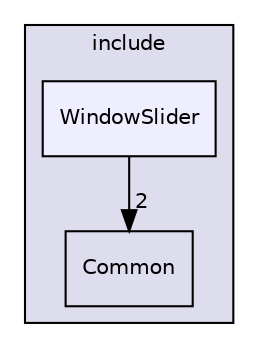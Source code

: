 digraph "include/WindowSlider" {
  compound=true
  node [ fontsize="10", fontname="Helvetica"];
  edge [ labelfontsize="10", labelfontname="Helvetica"];
  subgraph clusterdir_d44c64559bbebec7f509842c48db8b23 {
    graph [ bgcolor="#ddddee", pencolor="black", label="include" fontname="Helvetica", fontsize="10", URL="dir_d44c64559bbebec7f509842c48db8b23.html"]
  dir_4e88733bde07f70aee18672f1ff34c79 [shape=box label="Common" URL="dir_4e88733bde07f70aee18672f1ff34c79.html"];
  dir_34445532ae09f585cee27beb5e8a4d84 [shape=box, label="WindowSlider", style="filled", fillcolor="#eeeeff", pencolor="black", URL="dir_34445532ae09f585cee27beb5e8a4d84.html"];
  }
  dir_34445532ae09f585cee27beb5e8a4d84->dir_4e88733bde07f70aee18672f1ff34c79 [headlabel="2", labeldistance=1.5 headhref="dir_000005_000001.html"];
}
